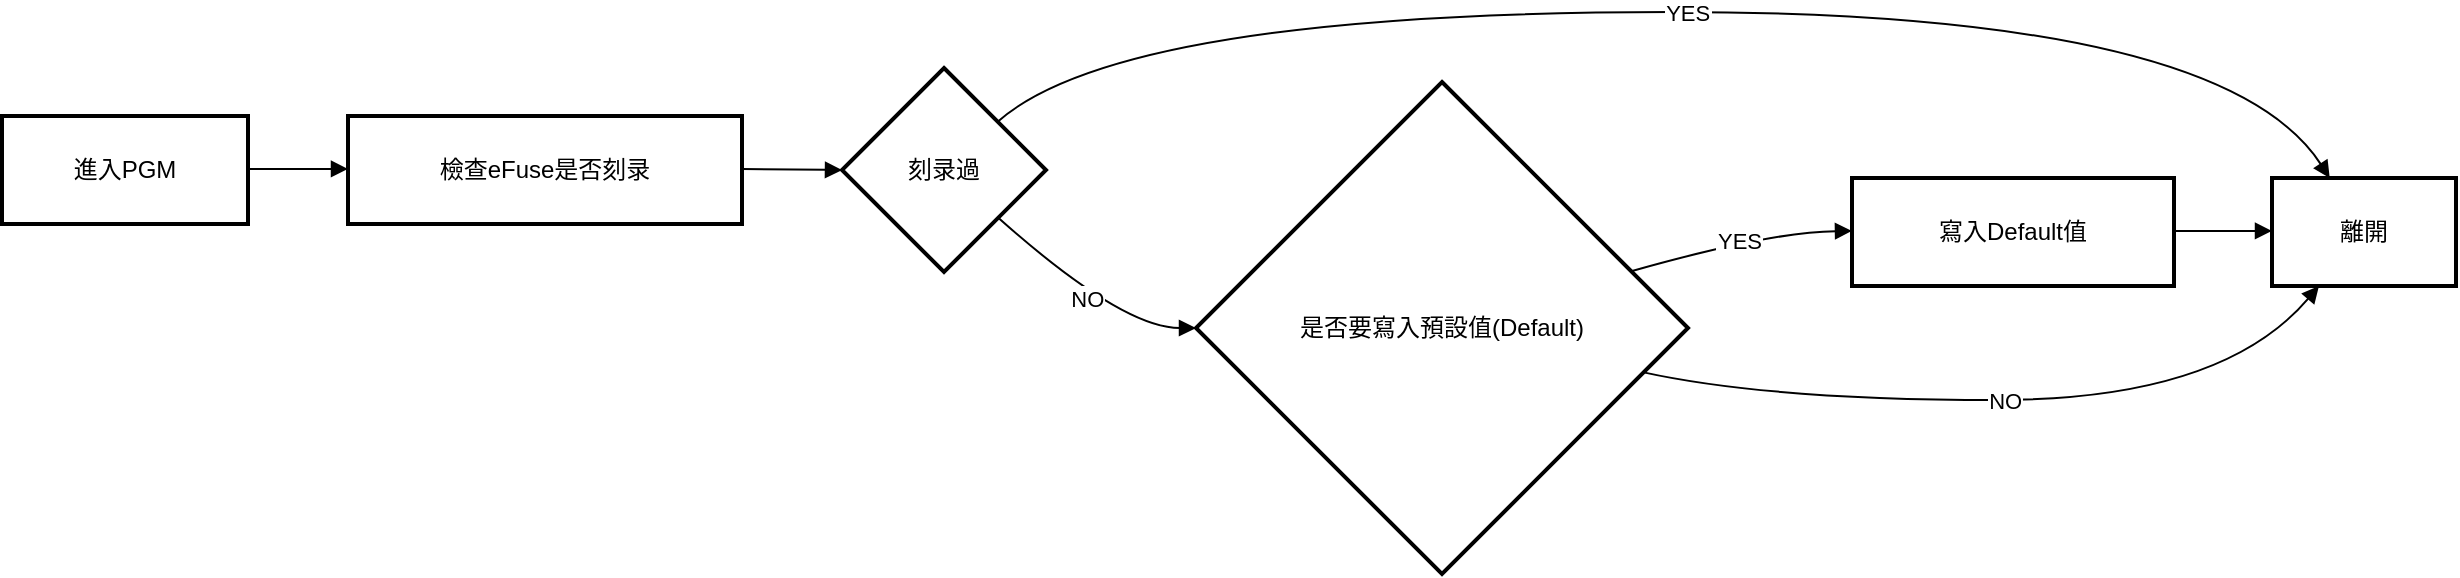 <mxfile version="26.1.1">
  <diagram name="Page-1" id="z4nyxtXXlJkEZc5RuxTN">
    <mxGraphModel dx="2010" dy="820" grid="1" gridSize="10" guides="1" tooltips="1" connect="1" arrows="1" fold="1" page="1" pageScale="1" pageWidth="1654" pageHeight="1169" math="0" shadow="0">
      <root>
        <mxCell id="0" />
        <mxCell id="1" parent="0" />
        <mxCell id="SBQTAde6pBNGF-CvbHPe-1" value="進入PGM" style="whiteSpace=wrap;strokeWidth=2;" vertex="1" parent="1">
          <mxGeometry x="100" y="172" width="123" height="54" as="geometry" />
        </mxCell>
        <mxCell id="SBQTAde6pBNGF-CvbHPe-2" value="檢查eFuse是否刻录" style="whiteSpace=wrap;strokeWidth=2;" vertex="1" parent="1">
          <mxGeometry x="273" y="172" width="197" height="54" as="geometry" />
        </mxCell>
        <mxCell id="SBQTAde6pBNGF-CvbHPe-3" value="離開" style="whiteSpace=wrap;strokeWidth=2;" vertex="1" parent="1">
          <mxGeometry x="1235" y="203" width="92" height="54" as="geometry" />
        </mxCell>
        <mxCell id="SBQTAde6pBNGF-CvbHPe-4" value="刻录過" style="rhombus;strokeWidth=2;whiteSpace=wrap;" vertex="1" parent="1">
          <mxGeometry x="520" y="148" width="102" height="102" as="geometry" />
        </mxCell>
        <mxCell id="SBQTAde6pBNGF-CvbHPe-5" value="是否要寫入預設值(Default)" style="rhombus;strokeWidth=2;whiteSpace=wrap;" vertex="1" parent="1">
          <mxGeometry x="697" y="155" width="246" height="246" as="geometry" />
        </mxCell>
        <mxCell id="SBQTAde6pBNGF-CvbHPe-6" value="寫入Default值" style="whiteSpace=wrap;strokeWidth=2;" vertex="1" parent="1">
          <mxGeometry x="1025" y="203" width="161" height="54" as="geometry" />
        </mxCell>
        <mxCell id="SBQTAde6pBNGF-CvbHPe-7" value="" style="curved=1;startArrow=none;endArrow=block;exitX=1;exitY=0.49;entryX=0;entryY=0.49;rounded=0;" edge="1" parent="1" source="SBQTAde6pBNGF-CvbHPe-1" target="SBQTAde6pBNGF-CvbHPe-2">
          <mxGeometry relative="1" as="geometry">
            <Array as="points" />
          </mxGeometry>
        </mxCell>
        <mxCell id="SBQTAde6pBNGF-CvbHPe-8" value="" style="curved=1;startArrow=none;endArrow=block;exitX=1;exitY=0.49;entryX=0;entryY=0.5;rounded=0;" edge="1" parent="1" source="SBQTAde6pBNGF-CvbHPe-2" target="SBQTAde6pBNGF-CvbHPe-4">
          <mxGeometry relative="1" as="geometry">
            <Array as="points" />
          </mxGeometry>
        </mxCell>
        <mxCell id="SBQTAde6pBNGF-CvbHPe-9" value="YES" style="curved=1;startArrow=none;endArrow=block;exitX=1;exitY=0.05;entryX=0.31;entryY=-0.01;rounded=0;" edge="1" parent="1" source="SBQTAde6pBNGF-CvbHPe-4" target="SBQTAde6pBNGF-CvbHPe-3">
          <mxGeometry relative="1" as="geometry">
            <Array as="points">
              <mxPoint x="660" y="120" />
              <mxPoint x="1210" y="120" />
            </Array>
          </mxGeometry>
        </mxCell>
        <mxCell id="SBQTAde6pBNGF-CvbHPe-10" value="NO" style="curved=1;startArrow=none;endArrow=block;exitX=1;exitY=0.94;entryX=0;entryY=0.5;rounded=0;" edge="1" parent="1" source="SBQTAde6pBNGF-CvbHPe-4" target="SBQTAde6pBNGF-CvbHPe-5">
          <mxGeometry relative="1" as="geometry">
            <Array as="points">
              <mxPoint x="660" y="278" />
            </Array>
          </mxGeometry>
        </mxCell>
        <mxCell id="SBQTAde6pBNGF-CvbHPe-11" value="YES" style="curved=1;startArrow=none;endArrow=block;exitX=1;exitY=0.35;entryX=0;entryY=0.49;rounded=0;" edge="1" parent="1" source="SBQTAde6pBNGF-CvbHPe-5" target="SBQTAde6pBNGF-CvbHPe-6">
          <mxGeometry relative="1" as="geometry">
            <Array as="points">
              <mxPoint x="984" y="230" />
            </Array>
          </mxGeometry>
        </mxCell>
        <mxCell id="SBQTAde6pBNGF-CvbHPe-12" value="" style="curved=1;startArrow=none;endArrow=block;exitX=0.99;exitY=0.49;entryX=0;entryY=0.49;rounded=0;" edge="1" parent="1" source="SBQTAde6pBNGF-CvbHPe-6" target="SBQTAde6pBNGF-CvbHPe-3">
          <mxGeometry relative="1" as="geometry">
            <Array as="points" />
          </mxGeometry>
        </mxCell>
        <mxCell id="SBQTAde6pBNGF-CvbHPe-13" value="NO" style="curved=1;startArrow=none;endArrow=block;exitX=1;exitY=0.61;entryX=0.26;entryY=0.99;rounded=0;" edge="1" parent="1" source="SBQTAde6pBNGF-CvbHPe-5" target="SBQTAde6pBNGF-CvbHPe-3">
          <mxGeometry relative="1" as="geometry">
            <Array as="points">
              <mxPoint x="984" y="314" />
              <mxPoint x="1210" y="314" />
            </Array>
          </mxGeometry>
        </mxCell>
      </root>
    </mxGraphModel>
  </diagram>
</mxfile>
